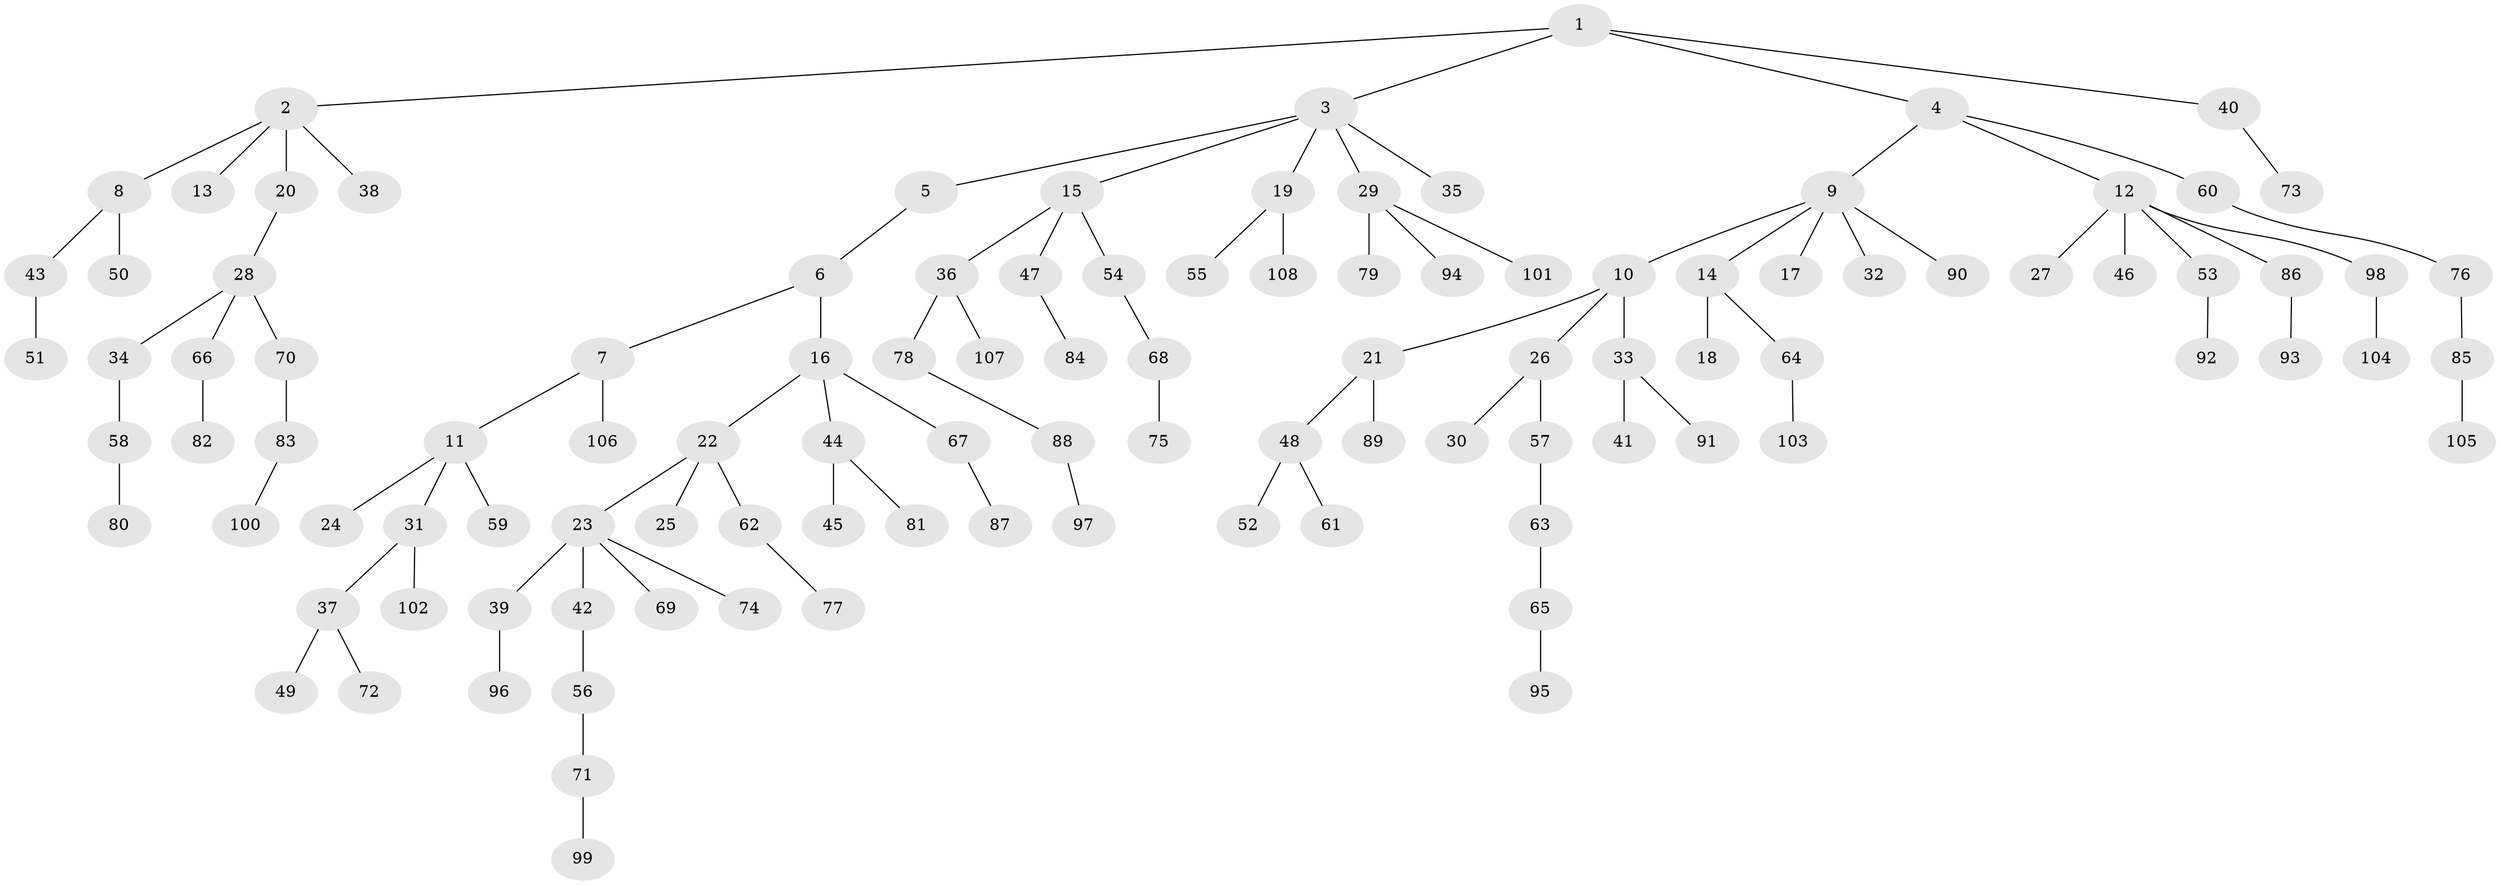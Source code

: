 // Generated by graph-tools (version 1.1) at 2025/02/03/09/25 03:02:16]
// undirected, 108 vertices, 107 edges
graph export_dot {
graph [start="1"]
  node [color=gray90,style=filled];
  1;
  2;
  3;
  4;
  5;
  6;
  7;
  8;
  9;
  10;
  11;
  12;
  13;
  14;
  15;
  16;
  17;
  18;
  19;
  20;
  21;
  22;
  23;
  24;
  25;
  26;
  27;
  28;
  29;
  30;
  31;
  32;
  33;
  34;
  35;
  36;
  37;
  38;
  39;
  40;
  41;
  42;
  43;
  44;
  45;
  46;
  47;
  48;
  49;
  50;
  51;
  52;
  53;
  54;
  55;
  56;
  57;
  58;
  59;
  60;
  61;
  62;
  63;
  64;
  65;
  66;
  67;
  68;
  69;
  70;
  71;
  72;
  73;
  74;
  75;
  76;
  77;
  78;
  79;
  80;
  81;
  82;
  83;
  84;
  85;
  86;
  87;
  88;
  89;
  90;
  91;
  92;
  93;
  94;
  95;
  96;
  97;
  98;
  99;
  100;
  101;
  102;
  103;
  104;
  105;
  106;
  107;
  108;
  1 -- 2;
  1 -- 3;
  1 -- 4;
  1 -- 40;
  2 -- 8;
  2 -- 13;
  2 -- 20;
  2 -- 38;
  3 -- 5;
  3 -- 15;
  3 -- 19;
  3 -- 29;
  3 -- 35;
  4 -- 9;
  4 -- 12;
  4 -- 60;
  5 -- 6;
  6 -- 7;
  6 -- 16;
  7 -- 11;
  7 -- 106;
  8 -- 43;
  8 -- 50;
  9 -- 10;
  9 -- 14;
  9 -- 17;
  9 -- 32;
  9 -- 90;
  10 -- 21;
  10 -- 26;
  10 -- 33;
  11 -- 24;
  11 -- 31;
  11 -- 59;
  12 -- 27;
  12 -- 46;
  12 -- 53;
  12 -- 86;
  12 -- 98;
  14 -- 18;
  14 -- 64;
  15 -- 36;
  15 -- 47;
  15 -- 54;
  16 -- 22;
  16 -- 44;
  16 -- 67;
  19 -- 55;
  19 -- 108;
  20 -- 28;
  21 -- 48;
  21 -- 89;
  22 -- 23;
  22 -- 25;
  22 -- 62;
  23 -- 39;
  23 -- 42;
  23 -- 69;
  23 -- 74;
  26 -- 30;
  26 -- 57;
  28 -- 34;
  28 -- 66;
  28 -- 70;
  29 -- 79;
  29 -- 94;
  29 -- 101;
  31 -- 37;
  31 -- 102;
  33 -- 41;
  33 -- 91;
  34 -- 58;
  36 -- 78;
  36 -- 107;
  37 -- 49;
  37 -- 72;
  39 -- 96;
  40 -- 73;
  42 -- 56;
  43 -- 51;
  44 -- 45;
  44 -- 81;
  47 -- 84;
  48 -- 52;
  48 -- 61;
  53 -- 92;
  54 -- 68;
  56 -- 71;
  57 -- 63;
  58 -- 80;
  60 -- 76;
  62 -- 77;
  63 -- 65;
  64 -- 103;
  65 -- 95;
  66 -- 82;
  67 -- 87;
  68 -- 75;
  70 -- 83;
  71 -- 99;
  76 -- 85;
  78 -- 88;
  83 -- 100;
  85 -- 105;
  86 -- 93;
  88 -- 97;
  98 -- 104;
}
